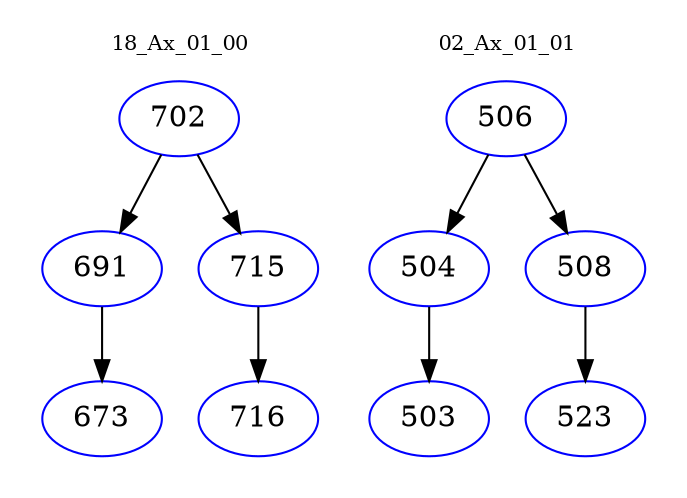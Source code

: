 digraph{
subgraph cluster_0 {
color = white
label = "18_Ax_01_00";
fontsize=10;
T0_702 [label="702", color="blue"]
T0_702 -> T0_691 [color="black"]
T0_691 [label="691", color="blue"]
T0_691 -> T0_673 [color="black"]
T0_673 [label="673", color="blue"]
T0_702 -> T0_715 [color="black"]
T0_715 [label="715", color="blue"]
T0_715 -> T0_716 [color="black"]
T0_716 [label="716", color="blue"]
}
subgraph cluster_1 {
color = white
label = "02_Ax_01_01";
fontsize=10;
T1_506 [label="506", color="blue"]
T1_506 -> T1_504 [color="black"]
T1_504 [label="504", color="blue"]
T1_504 -> T1_503 [color="black"]
T1_503 [label="503", color="blue"]
T1_506 -> T1_508 [color="black"]
T1_508 [label="508", color="blue"]
T1_508 -> T1_523 [color="black"]
T1_523 [label="523", color="blue"]
}
}
